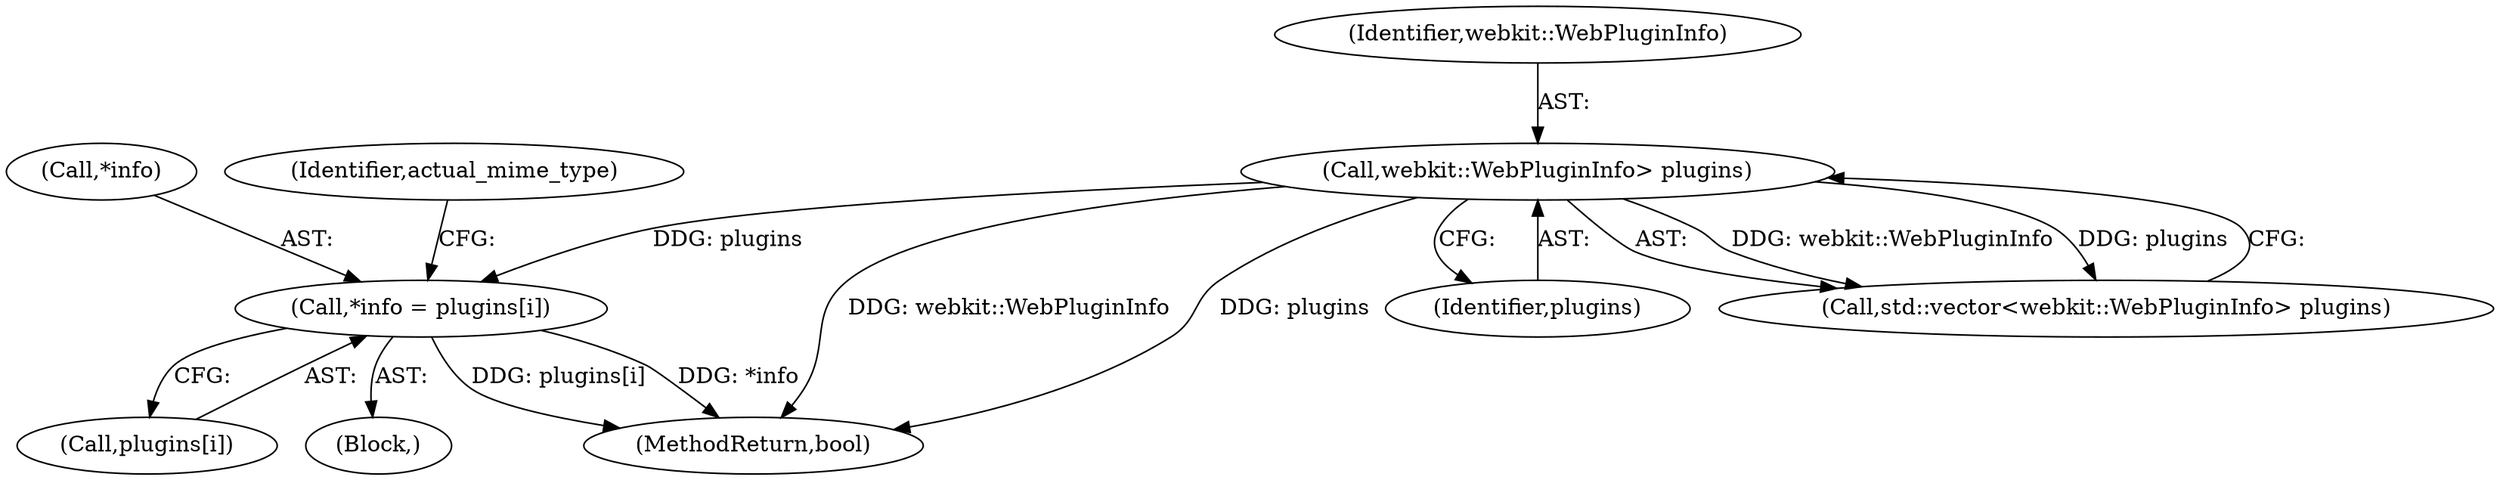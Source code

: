digraph "0_Chrome_ac8bd041b81e46e4e4fcd5021aaa5499703952e6_4@array" {
"1000165" [label="(Call,*info = plugins[i])"];
"1000114" [label="(Call,webkit::WebPluginInfo> plugins)"];
"1000168" [label="(Call,plugins[i])"];
"1000116" [label="(Identifier,plugins)"];
"1000115" [label="(Identifier,webkit::WebPluginInfo)"];
"1000166" [label="(Call,*info)"];
"1000112" [label="(Call,std::vector<webkit::WebPluginInfo> plugins)"];
"1000164" [label="(Block,)"];
"1000165" [label="(Call,*info = plugins[i])"];
"1000172" [label="(Identifier,actual_mime_type)"];
"1000183" [label="(MethodReturn,bool)"];
"1000114" [label="(Call,webkit::WebPluginInfo> plugins)"];
"1000165" -> "1000164"  [label="AST: "];
"1000165" -> "1000168"  [label="CFG: "];
"1000166" -> "1000165"  [label="AST: "];
"1000168" -> "1000165"  [label="AST: "];
"1000172" -> "1000165"  [label="CFG: "];
"1000165" -> "1000183"  [label="DDG: plugins[i]"];
"1000165" -> "1000183"  [label="DDG: *info"];
"1000114" -> "1000165"  [label="DDG: plugins"];
"1000114" -> "1000112"  [label="AST: "];
"1000114" -> "1000116"  [label="CFG: "];
"1000115" -> "1000114"  [label="AST: "];
"1000116" -> "1000114"  [label="AST: "];
"1000112" -> "1000114"  [label="CFG: "];
"1000114" -> "1000183"  [label="DDG: webkit::WebPluginInfo"];
"1000114" -> "1000183"  [label="DDG: plugins"];
"1000114" -> "1000112"  [label="DDG: webkit::WebPluginInfo"];
"1000114" -> "1000112"  [label="DDG: plugins"];
}
